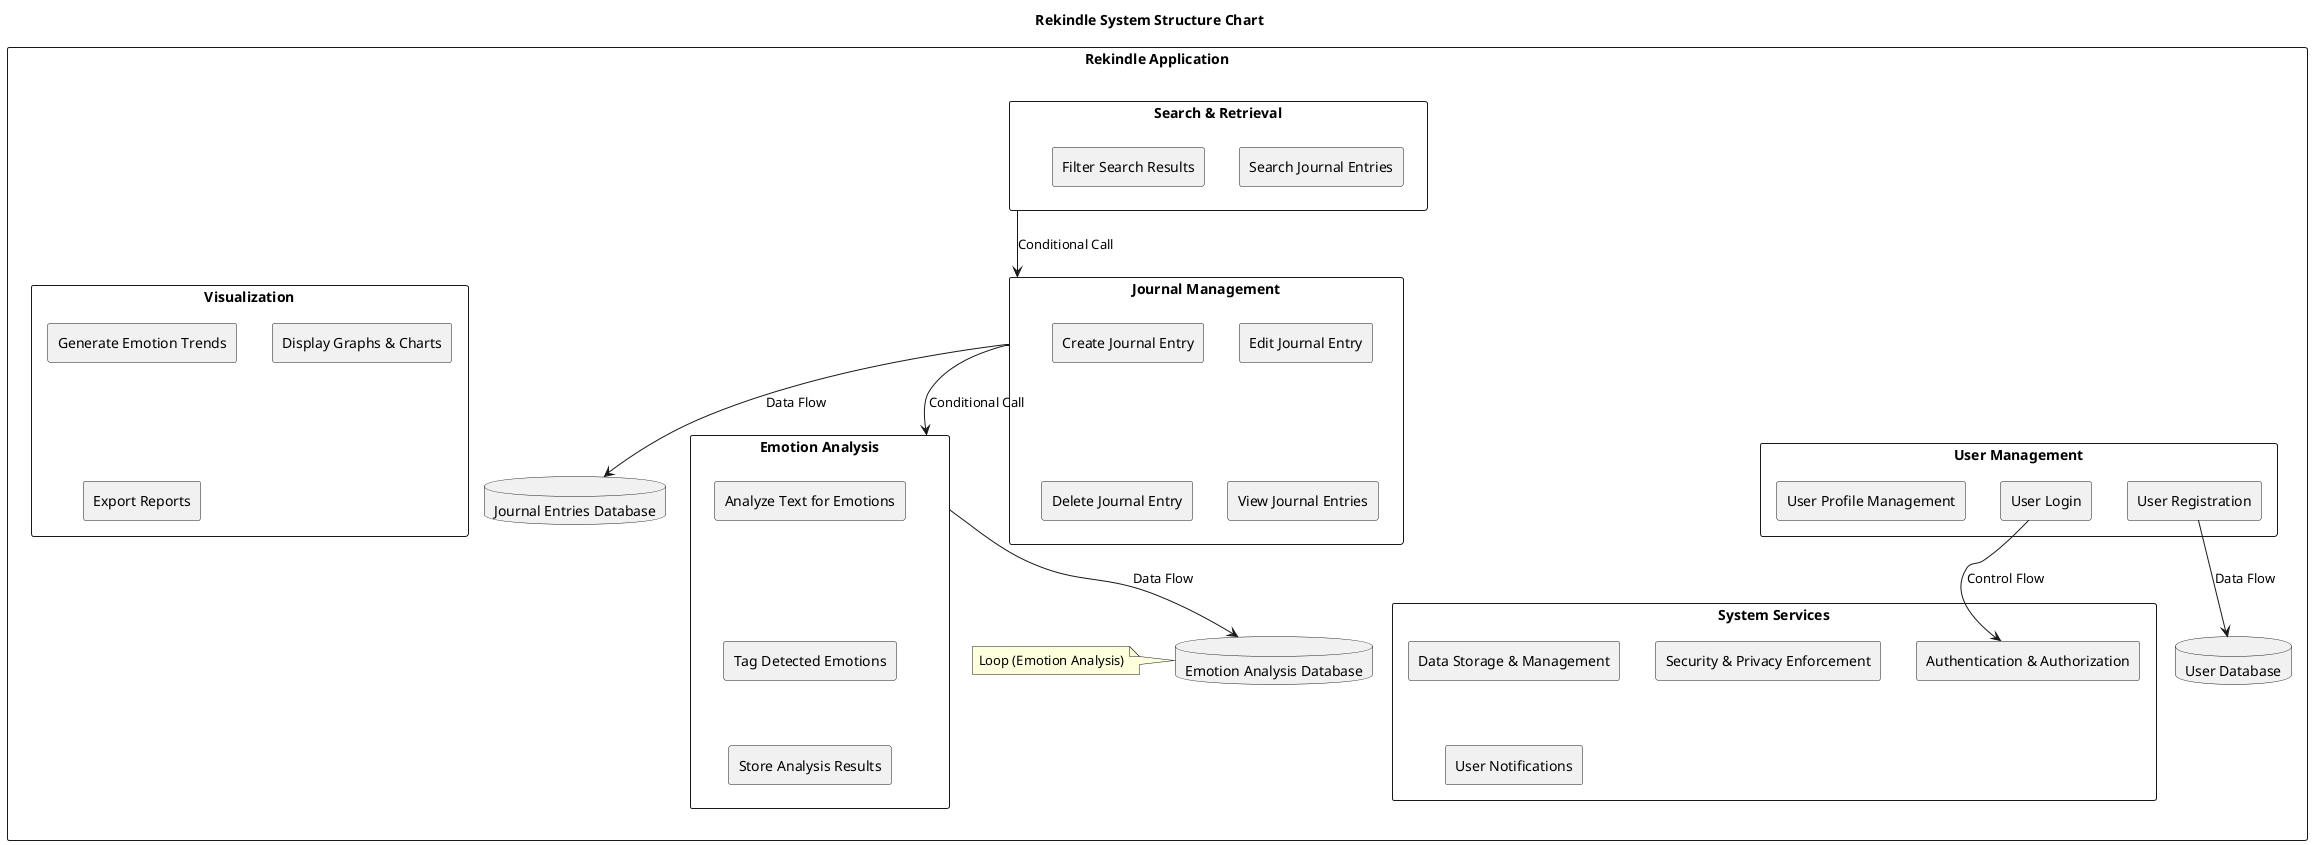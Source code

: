 @startuml structure_chart
title Rekindle System Structure Chart

' Main System (Control Module)
rectangle "Rekindle Application" {
  
    ' User Management Module
    rectangle "User Management" {
        rectangle "User Registration"
        rectangle "User Login"
        rectangle "User Profile Management"
    }
  
    ' Journal Management Module
    rectangle "Journal Management" {
        rectangle "Create Journal Entry"
        rectangle "Edit Journal Entry"
        rectangle "Delete Journal Entry"
        rectangle "View Journal Entries"
    }
  
    ' Emotion Analysis Module
    rectangle "Emotion Analysis" {
        rectangle "Analyze Text for Emotions"
        rectangle "Tag Detected Emotions"
        rectangle "Store Analysis Results"
    }
  
    ' Search & Retrieval Module
    rectangle "Search & Retrieval" {
        rectangle "Search Journal Entries"
        rectangle "Filter Search Results"
    }

    ' Visualization Module
    rectangle "Visualization" {
        rectangle "Generate Emotion Trends"
        rectangle "Display Graphs & Charts"
        rectangle "Export Reports"
    }

    ' System Services (Control Module)
    rectangle "System Services" {
        rectangle "Authentication & Authorization"
        rectangle "Data Storage & Management"
        rectangle "Security & Privacy Enforcement"
        rectangle "User Notifications"
    }

    ' Physical Storage (Data Store)
    database "User Database"
    database "Journal Entries Database"
    database "Emotion Analysis Database"

    ' Connect modules to storage using Data Flow
    "User Registration" --> "User Database" : Data Flow
    "Journal Management" --> "Journal Entries Database" : Data Flow
    "Emotion Analysis" --> "Emotion Analysis Database" : Data Flow

    ' Control Flow with Conditional Calls
    "User Login" --> "Authentication & Authorization" : Control Flow
    "Journal Management" --> "Emotion Analysis" : Conditional Call
    "Search & Retrieval" --> "Journal Management" : Conditional Call

    ' Loop for repetitive journal analysis
    "Analyze Text for Emotions" -[hidden]-> "Tag Detected Emotions"
    "Tag Detected Emotions" -[hidden]-> "Store Analysis Results"
    note left: Loop (Emotion Analysis)
}

@enduml
